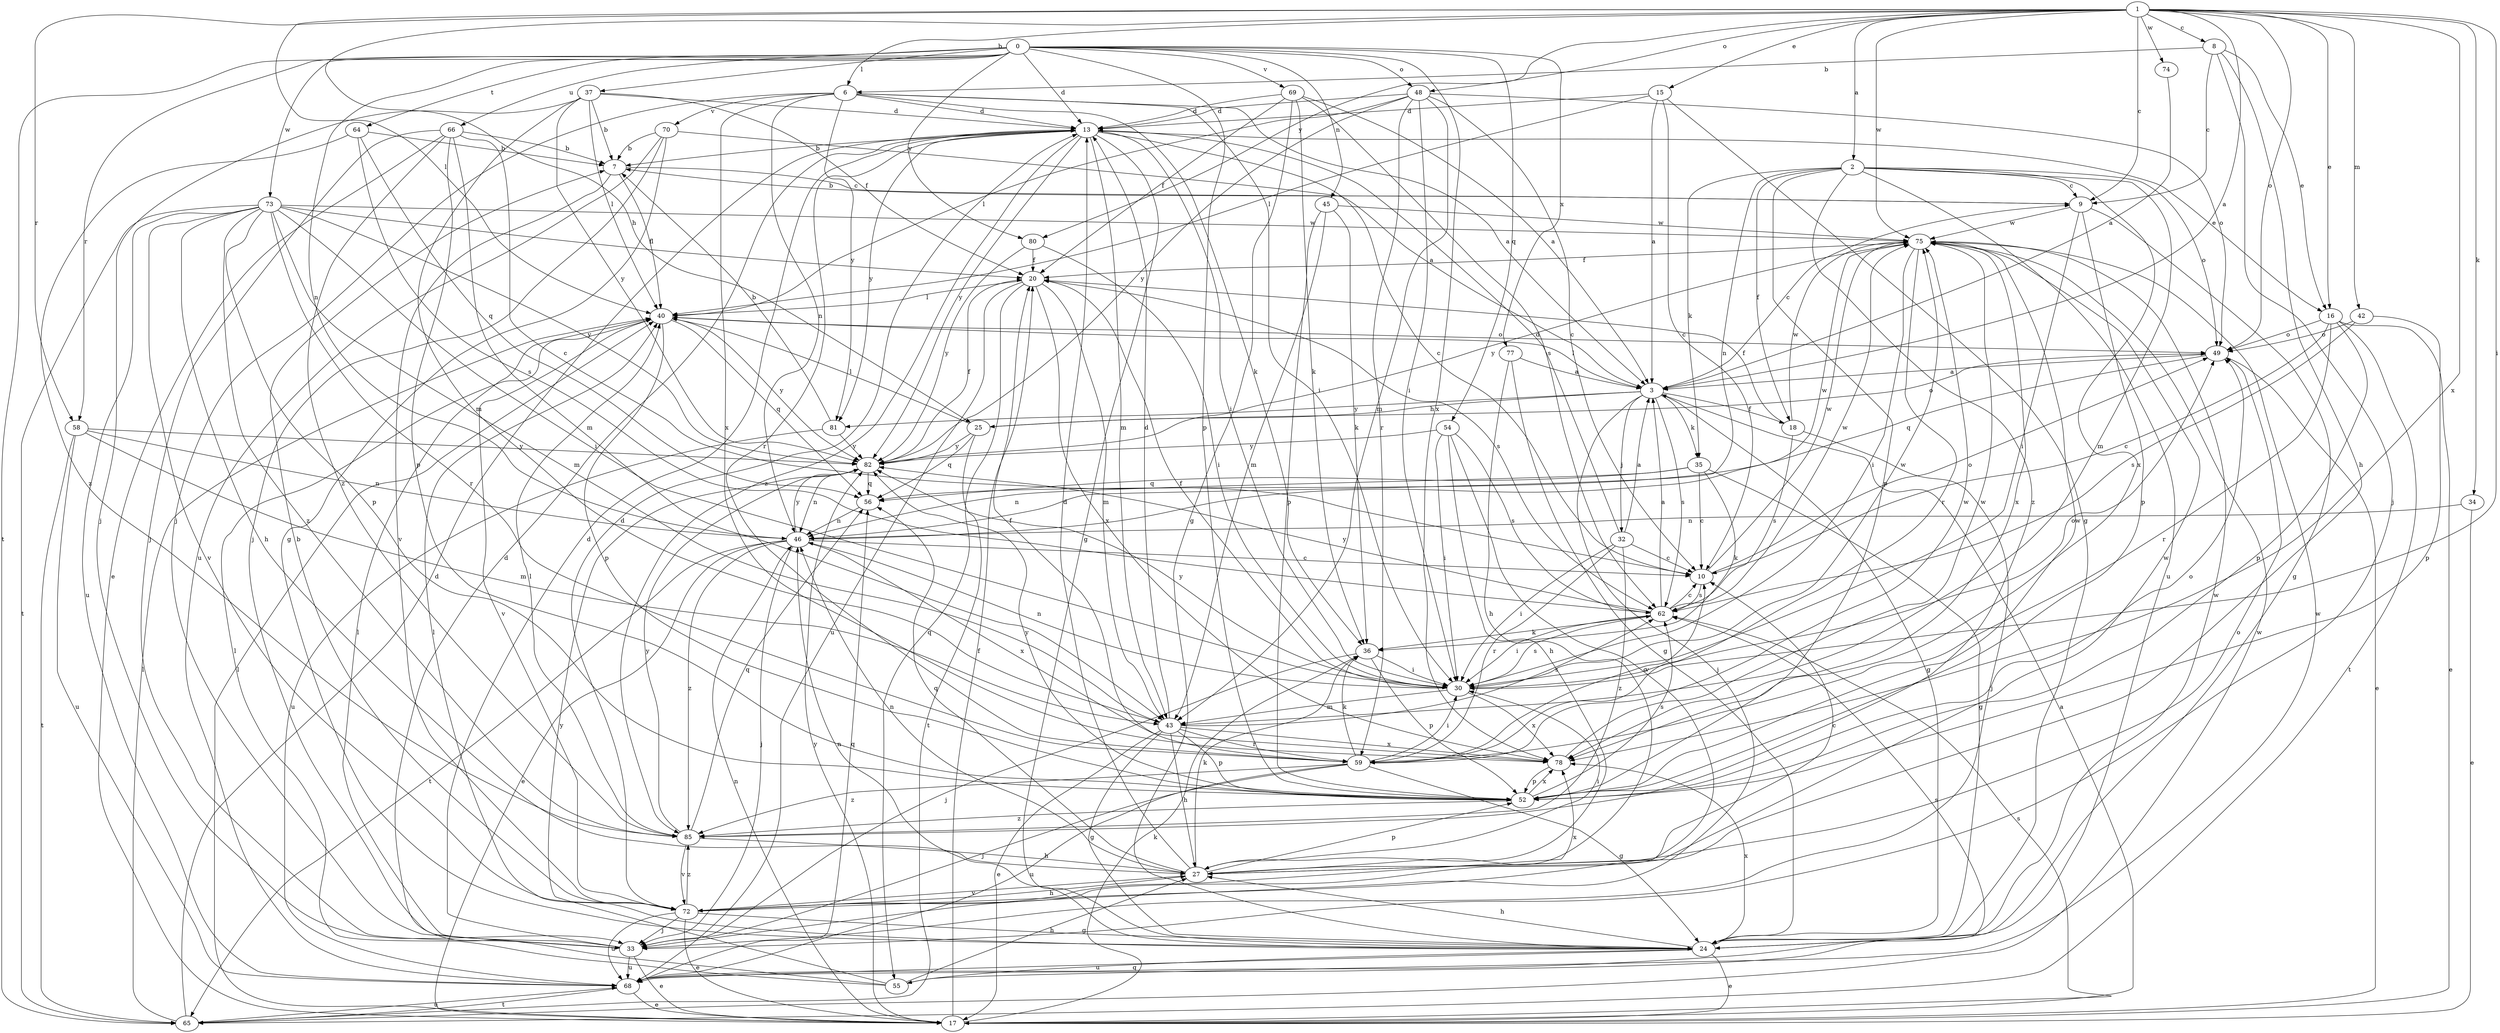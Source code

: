strict digraph  {
0;
1;
2;
3;
6;
7;
8;
9;
10;
13;
15;
16;
17;
18;
20;
24;
25;
27;
30;
32;
33;
34;
35;
36;
37;
40;
42;
43;
45;
46;
48;
49;
52;
54;
55;
56;
58;
59;
62;
64;
65;
66;
68;
69;
70;
72;
73;
74;
75;
77;
78;
80;
81;
82;
85;
0 -> 13  [label=d];
0 -> 37  [label=l];
0 -> 45  [label=n];
0 -> 46  [label=n];
0 -> 48  [label=o];
0 -> 52  [label=p];
0 -> 54  [label=q];
0 -> 58  [label=r];
0 -> 64  [label=t];
0 -> 65  [label=t];
0 -> 66  [label=u];
0 -> 69  [label=v];
0 -> 73  [label=w];
0 -> 77  [label=x];
0 -> 78  [label=x];
0 -> 80  [label=y];
1 -> 2  [label=a];
1 -> 3  [label=a];
1 -> 6  [label=b];
1 -> 8  [label=c];
1 -> 9  [label=c];
1 -> 15  [label=e];
1 -> 16  [label=e];
1 -> 25  [label=h];
1 -> 30  [label=i];
1 -> 34  [label=k];
1 -> 40  [label=l];
1 -> 42  [label=m];
1 -> 48  [label=o];
1 -> 49  [label=o];
1 -> 58  [label=r];
1 -> 74  [label=w];
1 -> 75  [label=w];
1 -> 78  [label=x];
1 -> 80  [label=y];
2 -> 9  [label=c];
2 -> 18  [label=f];
2 -> 35  [label=k];
2 -> 43  [label=m];
2 -> 46  [label=n];
2 -> 49  [label=o];
2 -> 52  [label=p];
2 -> 68  [label=u];
2 -> 78  [label=x];
2 -> 85  [label=z];
3 -> 9  [label=c];
3 -> 18  [label=f];
3 -> 24  [label=g];
3 -> 25  [label=h];
3 -> 32  [label=j];
3 -> 33  [label=j];
3 -> 35  [label=k];
3 -> 40  [label=l];
3 -> 62  [label=s];
3 -> 81  [label=y];
6 -> 3  [label=a];
6 -> 13  [label=d];
6 -> 30  [label=i];
6 -> 33  [label=j];
6 -> 36  [label=k];
6 -> 46  [label=n];
6 -> 70  [label=v];
6 -> 78  [label=x];
6 -> 81  [label=y];
7 -> 9  [label=c];
7 -> 40  [label=l];
7 -> 72  [label=v];
8 -> 6  [label=b];
8 -> 9  [label=c];
8 -> 16  [label=e];
8 -> 27  [label=h];
8 -> 33  [label=j];
9 -> 7  [label=b];
9 -> 24  [label=g];
9 -> 30  [label=i];
9 -> 52  [label=p];
9 -> 75  [label=w];
10 -> 49  [label=o];
10 -> 62  [label=s];
10 -> 75  [label=w];
13 -> 7  [label=b];
13 -> 10  [label=c];
13 -> 16  [label=e];
13 -> 24  [label=g];
13 -> 30  [label=i];
13 -> 43  [label=m];
13 -> 59  [label=r];
13 -> 81  [label=y];
13 -> 82  [label=y];
13 -> 85  [label=z];
15 -> 3  [label=a];
15 -> 10  [label=c];
15 -> 13  [label=d];
15 -> 24  [label=g];
15 -> 40  [label=l];
16 -> 10  [label=c];
16 -> 17  [label=e];
16 -> 49  [label=o];
16 -> 52  [label=p];
16 -> 59  [label=r];
16 -> 65  [label=t];
17 -> 3  [label=a];
17 -> 20  [label=f];
17 -> 36  [label=k];
17 -> 40  [label=l];
17 -> 46  [label=n];
17 -> 62  [label=s];
17 -> 82  [label=y];
18 -> 20  [label=f];
18 -> 33  [label=j];
18 -> 62  [label=s];
18 -> 75  [label=w];
20 -> 40  [label=l];
20 -> 43  [label=m];
20 -> 55  [label=q];
20 -> 62  [label=s];
20 -> 68  [label=u];
20 -> 78  [label=x];
24 -> 17  [label=e];
24 -> 27  [label=h];
24 -> 40  [label=l];
24 -> 46  [label=n];
24 -> 55  [label=q];
24 -> 68  [label=u];
24 -> 75  [label=w];
24 -> 78  [label=x];
25 -> 40  [label=l];
25 -> 49  [label=o];
25 -> 56  [label=q];
25 -> 65  [label=t];
25 -> 82  [label=y];
27 -> 10  [label=c];
27 -> 13  [label=d];
27 -> 30  [label=i];
27 -> 36  [label=k];
27 -> 46  [label=n];
27 -> 52  [label=p];
27 -> 56  [label=q];
27 -> 72  [label=v];
27 -> 75  [label=w];
30 -> 20  [label=f];
30 -> 43  [label=m];
30 -> 46  [label=n];
30 -> 49  [label=o];
30 -> 62  [label=s];
30 -> 75  [label=w];
30 -> 78  [label=x];
30 -> 82  [label=y];
32 -> 3  [label=a];
32 -> 10  [label=c];
32 -> 13  [label=d];
32 -> 30  [label=i];
32 -> 59  [label=r];
32 -> 85  [label=z];
33 -> 13  [label=d];
33 -> 17  [label=e];
33 -> 40  [label=l];
33 -> 68  [label=u];
34 -> 17  [label=e];
34 -> 46  [label=n];
35 -> 10  [label=c];
35 -> 24  [label=g];
35 -> 36  [label=k];
35 -> 46  [label=n];
35 -> 56  [label=q];
36 -> 30  [label=i];
36 -> 33  [label=j];
36 -> 52  [label=p];
37 -> 7  [label=b];
37 -> 13  [label=d];
37 -> 20  [label=f];
37 -> 33  [label=j];
37 -> 40  [label=l];
37 -> 43  [label=m];
37 -> 82  [label=y];
40 -> 49  [label=o];
40 -> 52  [label=p];
40 -> 56  [label=q];
40 -> 72  [label=v];
40 -> 82  [label=y];
42 -> 49  [label=o];
42 -> 52  [label=p];
42 -> 62  [label=s];
43 -> 13  [label=d];
43 -> 17  [label=e];
43 -> 24  [label=g];
43 -> 27  [label=h];
43 -> 52  [label=p];
43 -> 59  [label=r];
43 -> 62  [label=s];
43 -> 78  [label=x];
45 -> 36  [label=k];
45 -> 43  [label=m];
45 -> 52  [label=p];
45 -> 75  [label=w];
46 -> 10  [label=c];
46 -> 17  [label=e];
46 -> 33  [label=j];
46 -> 65  [label=t];
46 -> 75  [label=w];
46 -> 78  [label=x];
46 -> 82  [label=y];
46 -> 85  [label=z];
48 -> 10  [label=c];
48 -> 13  [label=d];
48 -> 30  [label=i];
48 -> 40  [label=l];
48 -> 43  [label=m];
48 -> 49  [label=o];
48 -> 59  [label=r];
48 -> 82  [label=y];
49 -> 3  [label=a];
49 -> 17  [label=e];
49 -> 56  [label=q];
52 -> 49  [label=o];
52 -> 62  [label=s];
52 -> 75  [label=w];
52 -> 78  [label=x];
52 -> 82  [label=y];
52 -> 85  [label=z];
54 -> 27  [label=h];
54 -> 30  [label=i];
54 -> 62  [label=s];
54 -> 72  [label=v];
54 -> 82  [label=y];
55 -> 13  [label=d];
55 -> 27  [label=h];
55 -> 40  [label=l];
55 -> 75  [label=w];
55 -> 82  [label=y];
56 -> 46  [label=n];
58 -> 43  [label=m];
58 -> 46  [label=n];
58 -> 65  [label=t];
58 -> 68  [label=u];
58 -> 82  [label=y];
59 -> 10  [label=c];
59 -> 20  [label=f];
59 -> 24  [label=g];
59 -> 30  [label=i];
59 -> 33  [label=j];
59 -> 36  [label=k];
59 -> 68  [label=u];
59 -> 75  [label=w];
59 -> 85  [label=z];
62 -> 3  [label=a];
62 -> 10  [label=c];
62 -> 30  [label=i];
62 -> 36  [label=k];
62 -> 75  [label=w];
62 -> 82  [label=y];
64 -> 7  [label=b];
64 -> 56  [label=q];
64 -> 62  [label=s];
64 -> 85  [label=z];
65 -> 13  [label=d];
65 -> 40  [label=l];
65 -> 68  [label=u];
65 -> 75  [label=w];
66 -> 7  [label=b];
66 -> 10  [label=c];
66 -> 17  [label=e];
66 -> 33  [label=j];
66 -> 43  [label=m];
66 -> 52  [label=p];
66 -> 85  [label=z];
68 -> 17  [label=e];
68 -> 56  [label=q];
68 -> 62  [label=s];
68 -> 65  [label=t];
69 -> 3  [label=a];
69 -> 13  [label=d];
69 -> 20  [label=f];
69 -> 24  [label=g];
69 -> 36  [label=k];
69 -> 62  [label=s];
70 -> 3  [label=a];
70 -> 7  [label=b];
70 -> 24  [label=g];
70 -> 33  [label=j];
70 -> 68  [label=u];
72 -> 7  [label=b];
72 -> 13  [label=d];
72 -> 17  [label=e];
72 -> 24  [label=g];
72 -> 27  [label=h];
72 -> 33  [label=j];
72 -> 49  [label=o];
72 -> 68  [label=u];
72 -> 78  [label=x];
72 -> 85  [label=z];
73 -> 20  [label=f];
73 -> 27  [label=h];
73 -> 30  [label=i];
73 -> 43  [label=m];
73 -> 52  [label=p];
73 -> 59  [label=r];
73 -> 65  [label=t];
73 -> 68  [label=u];
73 -> 72  [label=v];
73 -> 75  [label=w];
73 -> 82  [label=y];
73 -> 85  [label=z];
74 -> 3  [label=a];
75 -> 20  [label=f];
75 -> 30  [label=i];
75 -> 59  [label=r];
75 -> 78  [label=x];
75 -> 82  [label=y];
77 -> 3  [label=a];
77 -> 24  [label=g];
77 -> 27  [label=h];
78 -> 52  [label=p];
78 -> 75  [label=w];
80 -> 20  [label=f];
80 -> 30  [label=i];
80 -> 82  [label=y];
81 -> 7  [label=b];
81 -> 68  [label=u];
81 -> 82  [label=y];
82 -> 20  [label=f];
82 -> 46  [label=n];
82 -> 56  [label=q];
85 -> 27  [label=h];
85 -> 40  [label=l];
85 -> 56  [label=q];
85 -> 72  [label=v];
85 -> 82  [label=y];
}
